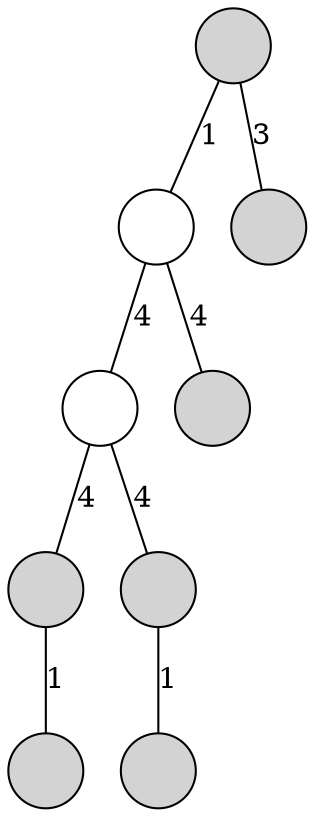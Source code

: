 digraph
{
	node [shape=circle, style=filled, label=""];
	edge [dir=both, arrowtail=none, arrowhead=none];

	n00 -> n10 [label=1];
	n00 -> n11 [label=3];
	n10 -> n20 [label=4];
	n10 -> n21 [label=4];
	n20 -> n30 [label=4];
	n20 -> n31 [label=4];
	n30 -> n40 [label=1];
	n31 -> n41 [label=1];

	n10 [style=solid];
	n20 [style=solid];
}
